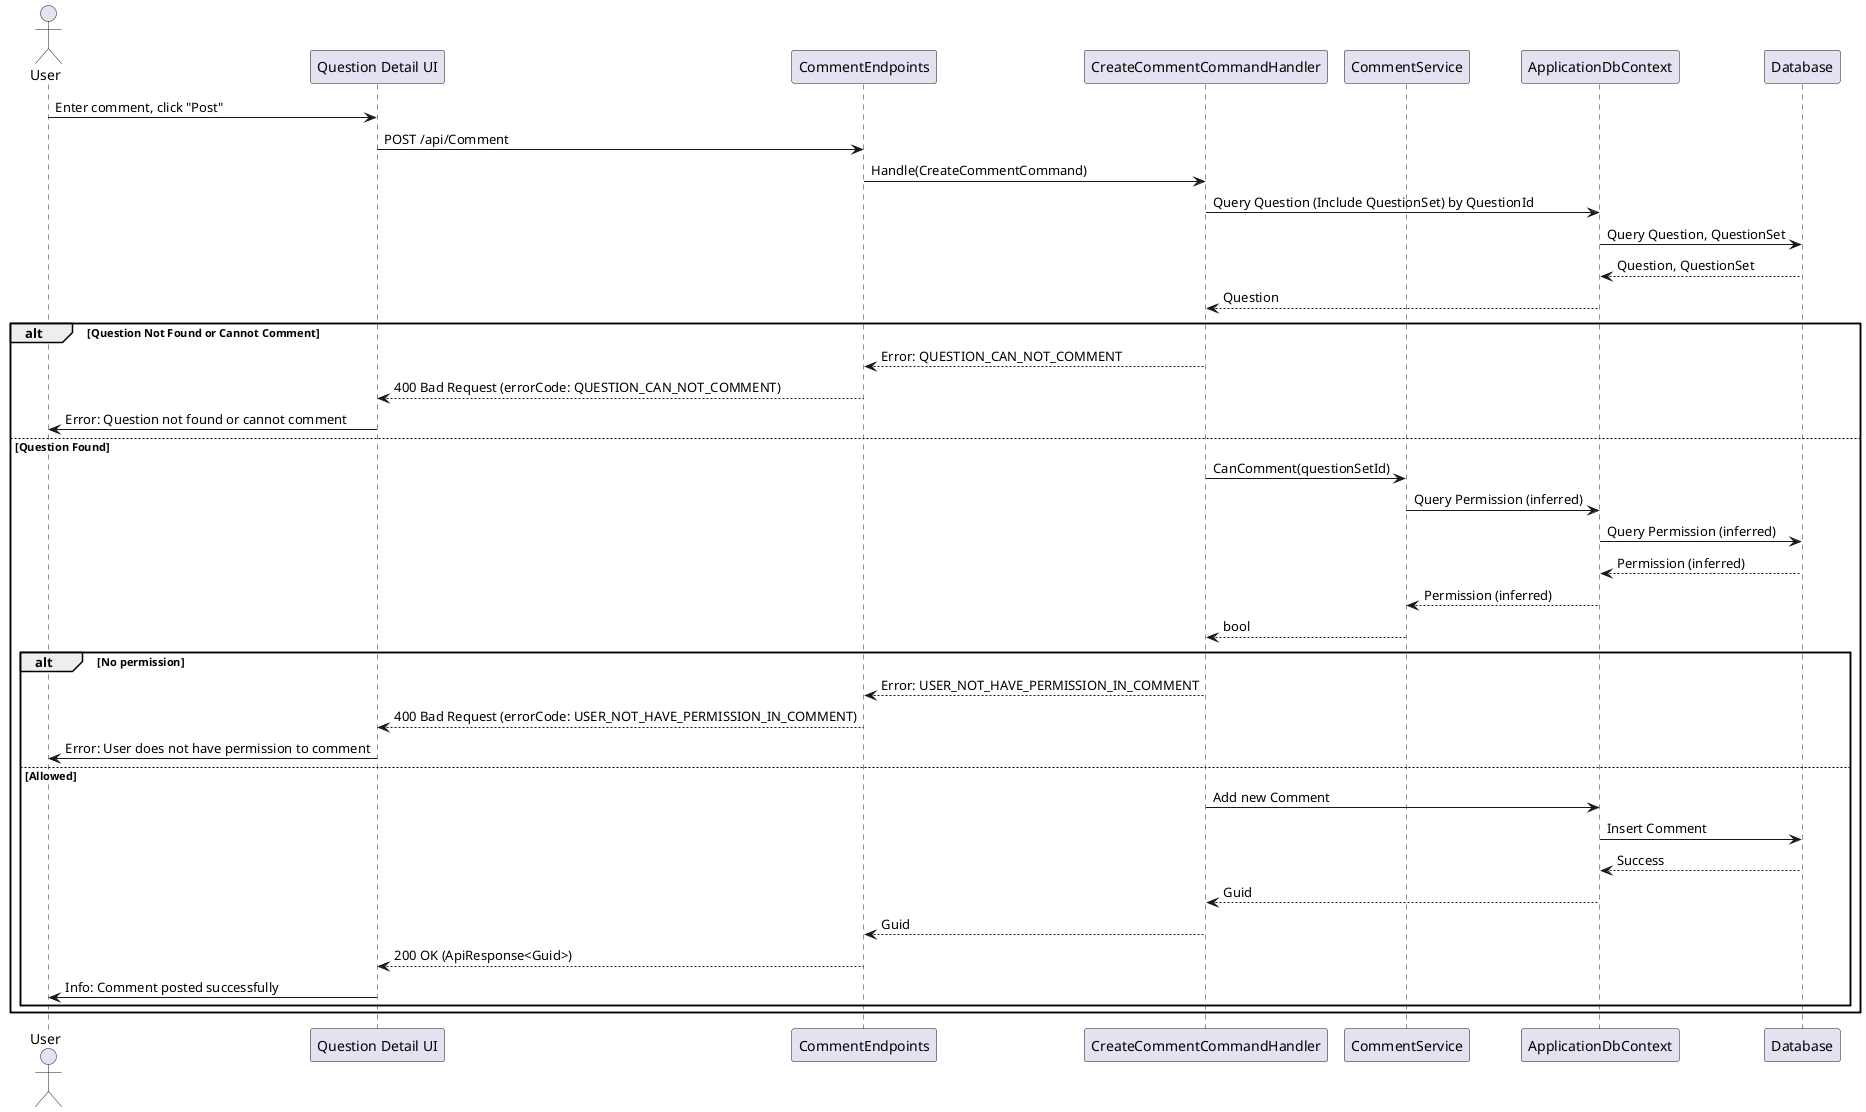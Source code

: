 @startuml
actor User
participant "Question Detail UI" as UI
participant CommentEndpoints
participant CreateCommentCommandHandler as Handler
participant CommentService
participant ApplicationDbContext
participant Database

User -> UI : Enter comment, click "Post"
UI -> CommentEndpoints : POST /api/Comment
CommentEndpoints -> Handler : Handle(CreateCommentCommand)
Handler -> ApplicationDbContext : Query Question (Include QuestionSet) by QuestionId
ApplicationDbContext -> Database : Query Question, QuestionSet
Database --> ApplicationDbContext : Question, QuestionSet
ApplicationDbContext --> Handler : Question
alt Question Not Found or Cannot Comment
    Handler --> CommentEndpoints : Error: QUESTION_CAN_NOT_COMMENT
    CommentEndpoints --> UI : 400 Bad Request (errorCode: QUESTION_CAN_NOT_COMMENT)
    UI -> User : Error: Question not found or cannot comment
else Question Found
    Handler -> CommentService : CanComment(questionSetId)
    CommentService -> ApplicationDbContext : Query Permission (inferred)
    ApplicationDbContext -> Database : Query Permission (inferred)
    Database --> ApplicationDbContext : Permission (inferred)
    ApplicationDbContext --> CommentService : Permission (inferred)
    CommentService --> Handler : bool
    alt No permission
        Handler --> CommentEndpoints : Error: USER_NOT_HAVE_PERMISSION_IN_COMMENT
        CommentEndpoints --> UI : 400 Bad Request (errorCode: USER_NOT_HAVE_PERMISSION_IN_COMMENT)
        UI -> User : Error: User does not have permission to comment
    else Allowed
        Handler -> ApplicationDbContext : Add new Comment
        ApplicationDbContext -> Database : Insert Comment
        Database --> ApplicationDbContext : Success
        ApplicationDbContext --> Handler : Guid
        Handler --> CommentEndpoints : Guid
        CommentEndpoints --> UI : 200 OK (ApiResponse<Guid>)
        UI -> User : Info: Comment posted successfully
    end
end
@enduml